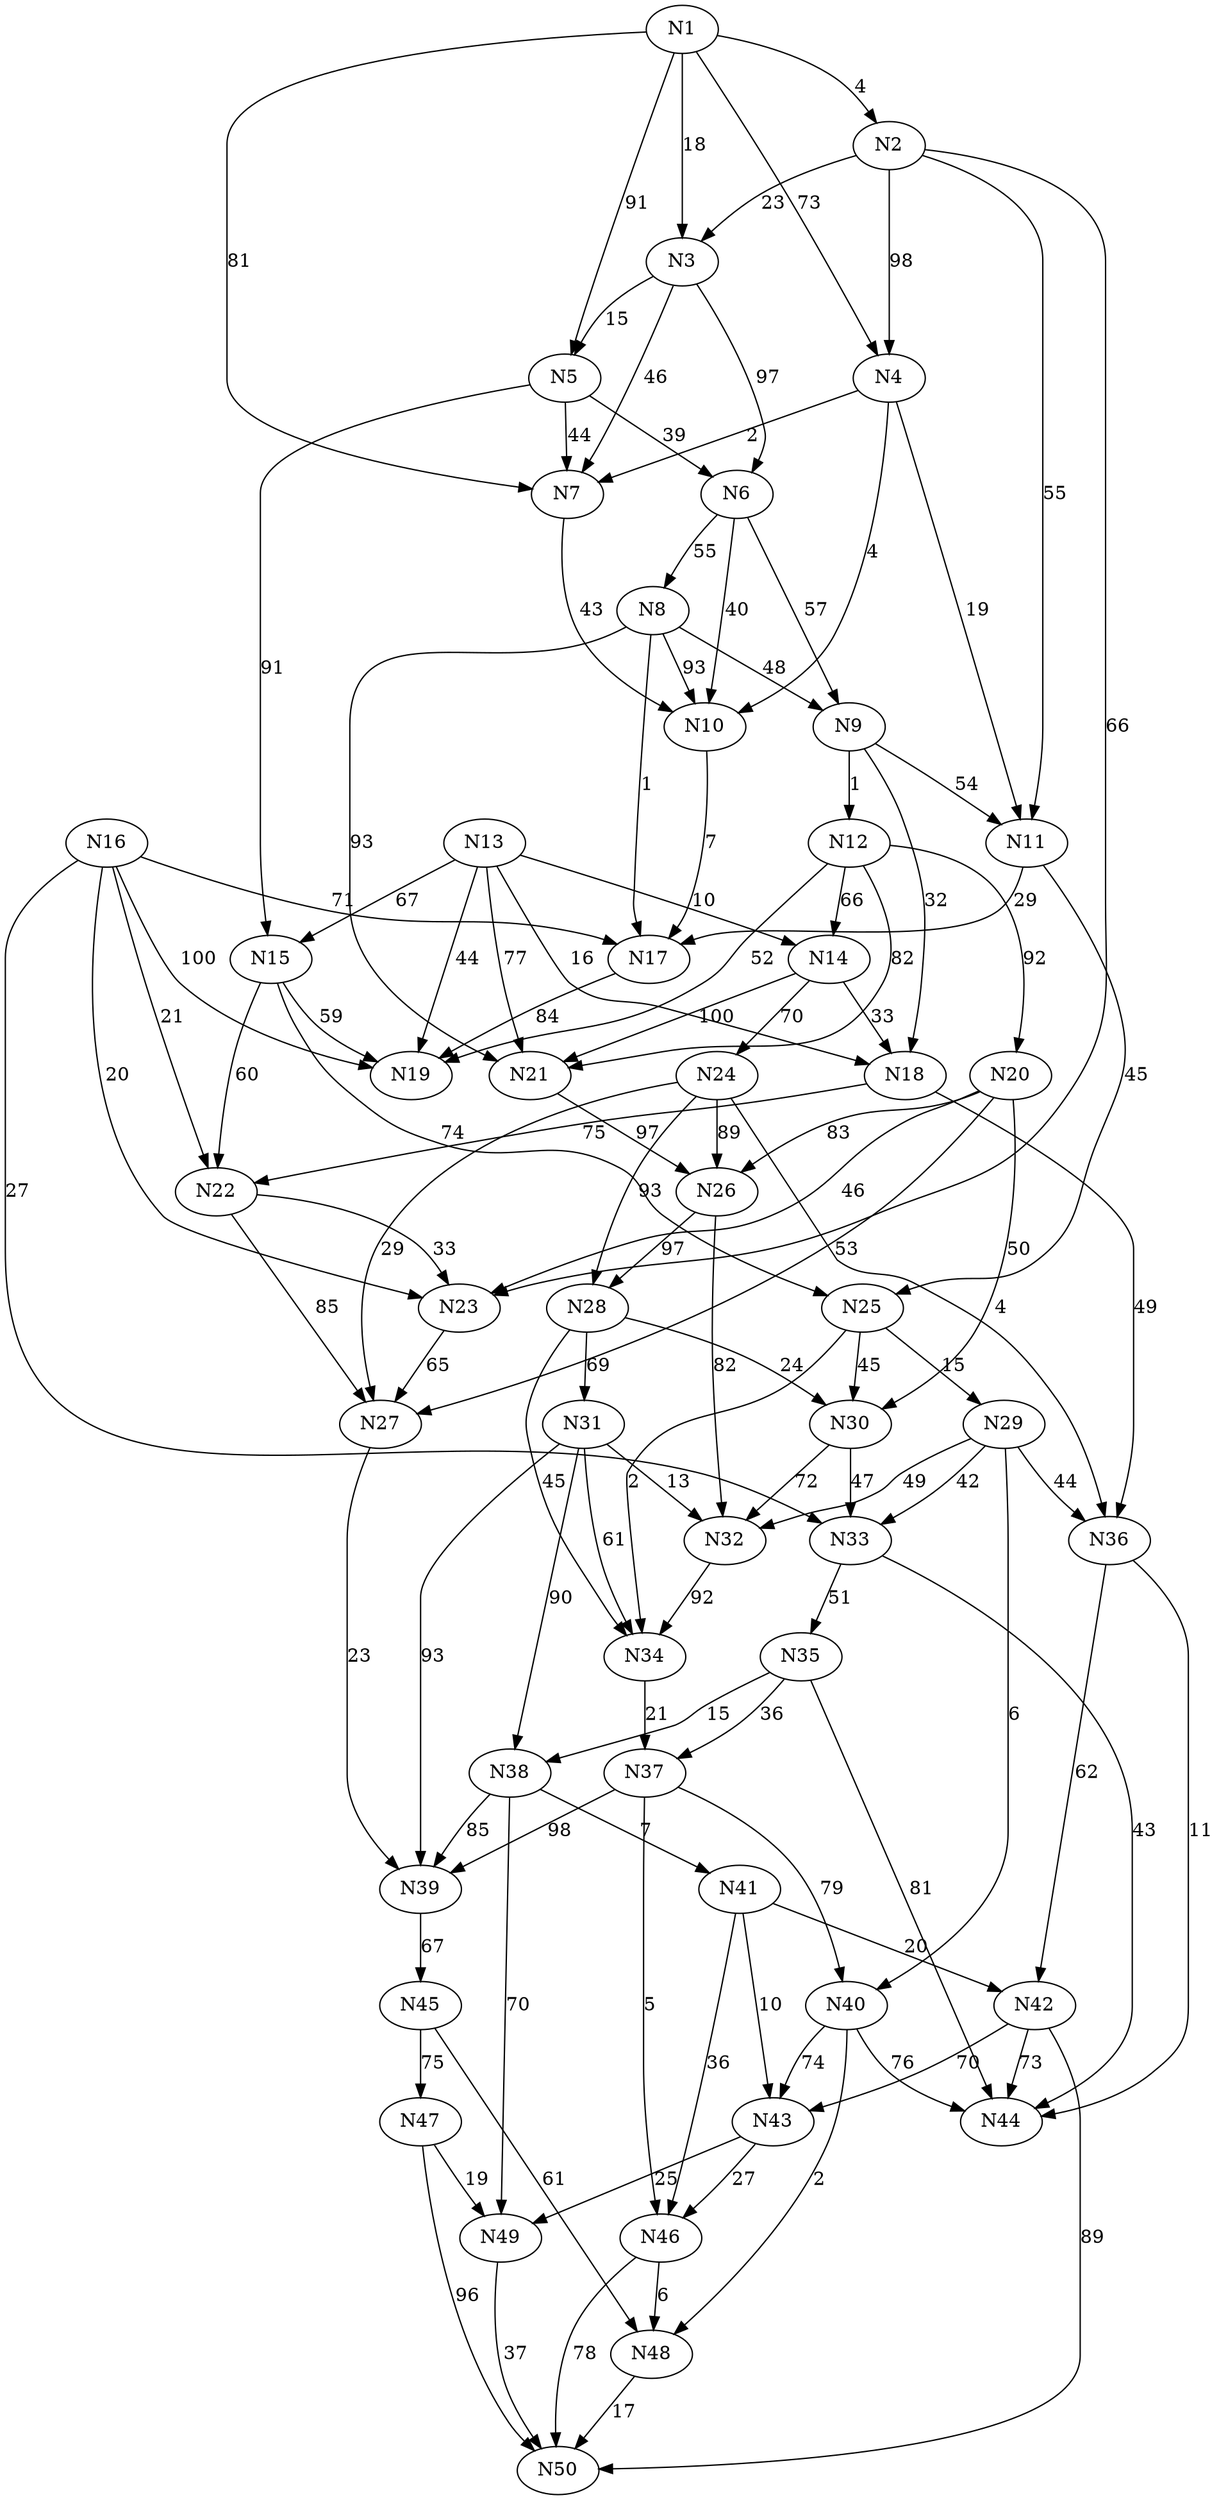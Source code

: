 digraph Grafo {
    1[label="N1"];
    2[label="N2"];
    3[label="N3"];
    4[label="N4"];
    5[label="N5"];
    6[label="N6"];
    7[label="N7"];
    8[label="N8"];
    9[label="N9"];
    10[label="N10"];
    11[label="N11"];
    12[label="N12"];
    13[label="N13"];
    14[label="N14"];
    15[label="N15"];
    16[label="N16"];
    17[label="N17"];
    18[label="N18"];
    19[label="N19"];
    20[label="N20"];
    21[label="N21"];
    22[label="N22"];
    23[label="N23"];
    24[label="N24"];
    25[label="N25"];
    26[label="N26"];
    27[label="N27"];
    28[label="N28"];
    29[label="N29"];
    30[label="N30"];
    31[label="N31"];
    32[label="N32"];
    33[label="N33"];
    34[label="N34"];
    35[label="N35"];
    36[label="N36"];
    37[label="N37"];
    38[label="N38"];
    39[label="N39"];
    40[label="N40"];
    41[label="N41"];
    42[label="N42"];
    43[label="N43"];
    44[label="N44"];
    45[label="N45"];
    46[label="N46"];
    47[label="N47"];
    48[label="N48"];
    49[label="N49"];
    50[label="N50"];
    1 -> 2[label="4"];
    1 -> 3[label="18"];
    1 -> 4[label="73"];
    1 -> 5[label="91"];
    1 -> 7[label="81"];
    2 -> 3[label="23"];
    2 -> 4[label="98"];
    2 -> 11[label="55"];
    2 -> 23[label="66"];
    3 -> 5[label="15"];
    3 -> 6[label="97"];
    3 -> 7[label="46"];
    4 -> 7[label="2"];
    4 -> 10[label="4"];
    4 -> 11[label="19"];
    5 -> 6[label="39"];
    5 -> 7[label="44"];
    5 -> 15[label="91"];
    6 -> 8[label="55"];
    6 -> 9[label="57"];
    6 -> 10[label="40"];
    7 -> 10[label="43"];
    8 -> 9[label="48"];
    8 -> 10[label="93"];
    8 -> 17[label="1"];
    8 -> 21[label="93"];
    9 -> 11[label="54"];
    9 -> 12[label="1"];
    9 -> 18[label="32"];
    10 -> 17[label="7"];
    11 -> 17[label="29"];
    11 -> 25[label="45"];
    12 -> 14[label="66"];
    12 -> 19[label="52"];
    12 -> 20[label="92"];
    12 -> 21[label="82"];
    13 -> 14[label="10"];
    13 -> 15[label="67"];
    13 -> 18[label="16"];
    13 -> 19[label="44"];
    13 -> 21[label="77"];
    14 -> 18[label="33"];
    14 -> 21[label="100"];
    14 -> 24[label="70"];
    15 -> 19[label="59"];
    15 -> 22[label="60"];
    15 -> 25[label="74"];
    16 -> 17[label="71"];
    16 -> 19[label="100"];
    16 -> 22[label="21"];
    16 -> 23[label="20"];
    16 -> 33[label="27"];
    17 -> 19[label="84"];
    18 -> 22[label="75"];
    18 -> 36[label="49"];
    20 -> 23[label="46"];
    20 -> 26[label="83"];
    20 -> 27[label="53"];
    20 -> 30[label="50"];
    21 -> 26[label="97"];
    22 -> 23[label="33"];
    22 -> 27[label="85"];
    23 -> 27[label="65"];
    24 -> 26[label="89"];
    24 -> 27[label="29"];
    24 -> 28[label="93"];
    24 -> 36[label="4"];
    25 -> 29[label="15"];
    25 -> 30[label="45"];
    25 -> 34[label="2"];
    26 -> 28[label="97"];
    26 -> 32[label="82"];
    27 -> 39[label="23"];
    28 -> 30[label="24"];
    28 -> 31[label="69"];
    28 -> 34[label="45"];
    29 -> 32[label="49"];
    29 -> 33[label="42"];
    29 -> 36[label="44"];
    29 -> 40[label="6"];
    30 -> 32[label="72"];
    30 -> 33[label="47"];
    31 -> 32[label="13"];
    31 -> 34[label="61"];
    31 -> 38[label="90"];
    31 -> 39[label="93"];
    32 -> 34[label="92"];
    33 -> 35[label="51"];
    33 -> 44[label="43"];
    34 -> 37[label="21"];
    35 -> 37[label="36"];
    35 -> 38[label="15"];
    35 -> 44[label="81"];
    36 -> 42[label="62"];
    36 -> 44[label="11"];
    37 -> 39[label="98"];
    37 -> 40[label="79"];
    37 -> 46[label="5"];
    38 -> 39[label="85"];
    38 -> 41[label="7"];
    38 -> 49[label="70"];
    39 -> 45[label="67"];
    40 -> 43[label="74"];
    40 -> 44[label="76"];
    40 -> 48[label="2"];
    41 -> 42[label="20"];
    41 -> 43[label="10"];
    41 -> 46[label="36"];
    42 -> 43[label="70"];
    42 -> 44[label="73"];
    42 -> 50[label="89"];
    43 -> 46[label="27"];
    43 -> 49[label="25"];
    45 -> 47[label="75"];
    45 -> 48[label="61"];
    46 -> 48[label="6"];
    46 -> 50[label="78"];
    47 -> 49[label="19"];
    47 -> 50[label="96"];
    48 -> 50[label="17"];
    49 -> 50[label="37"];
}
